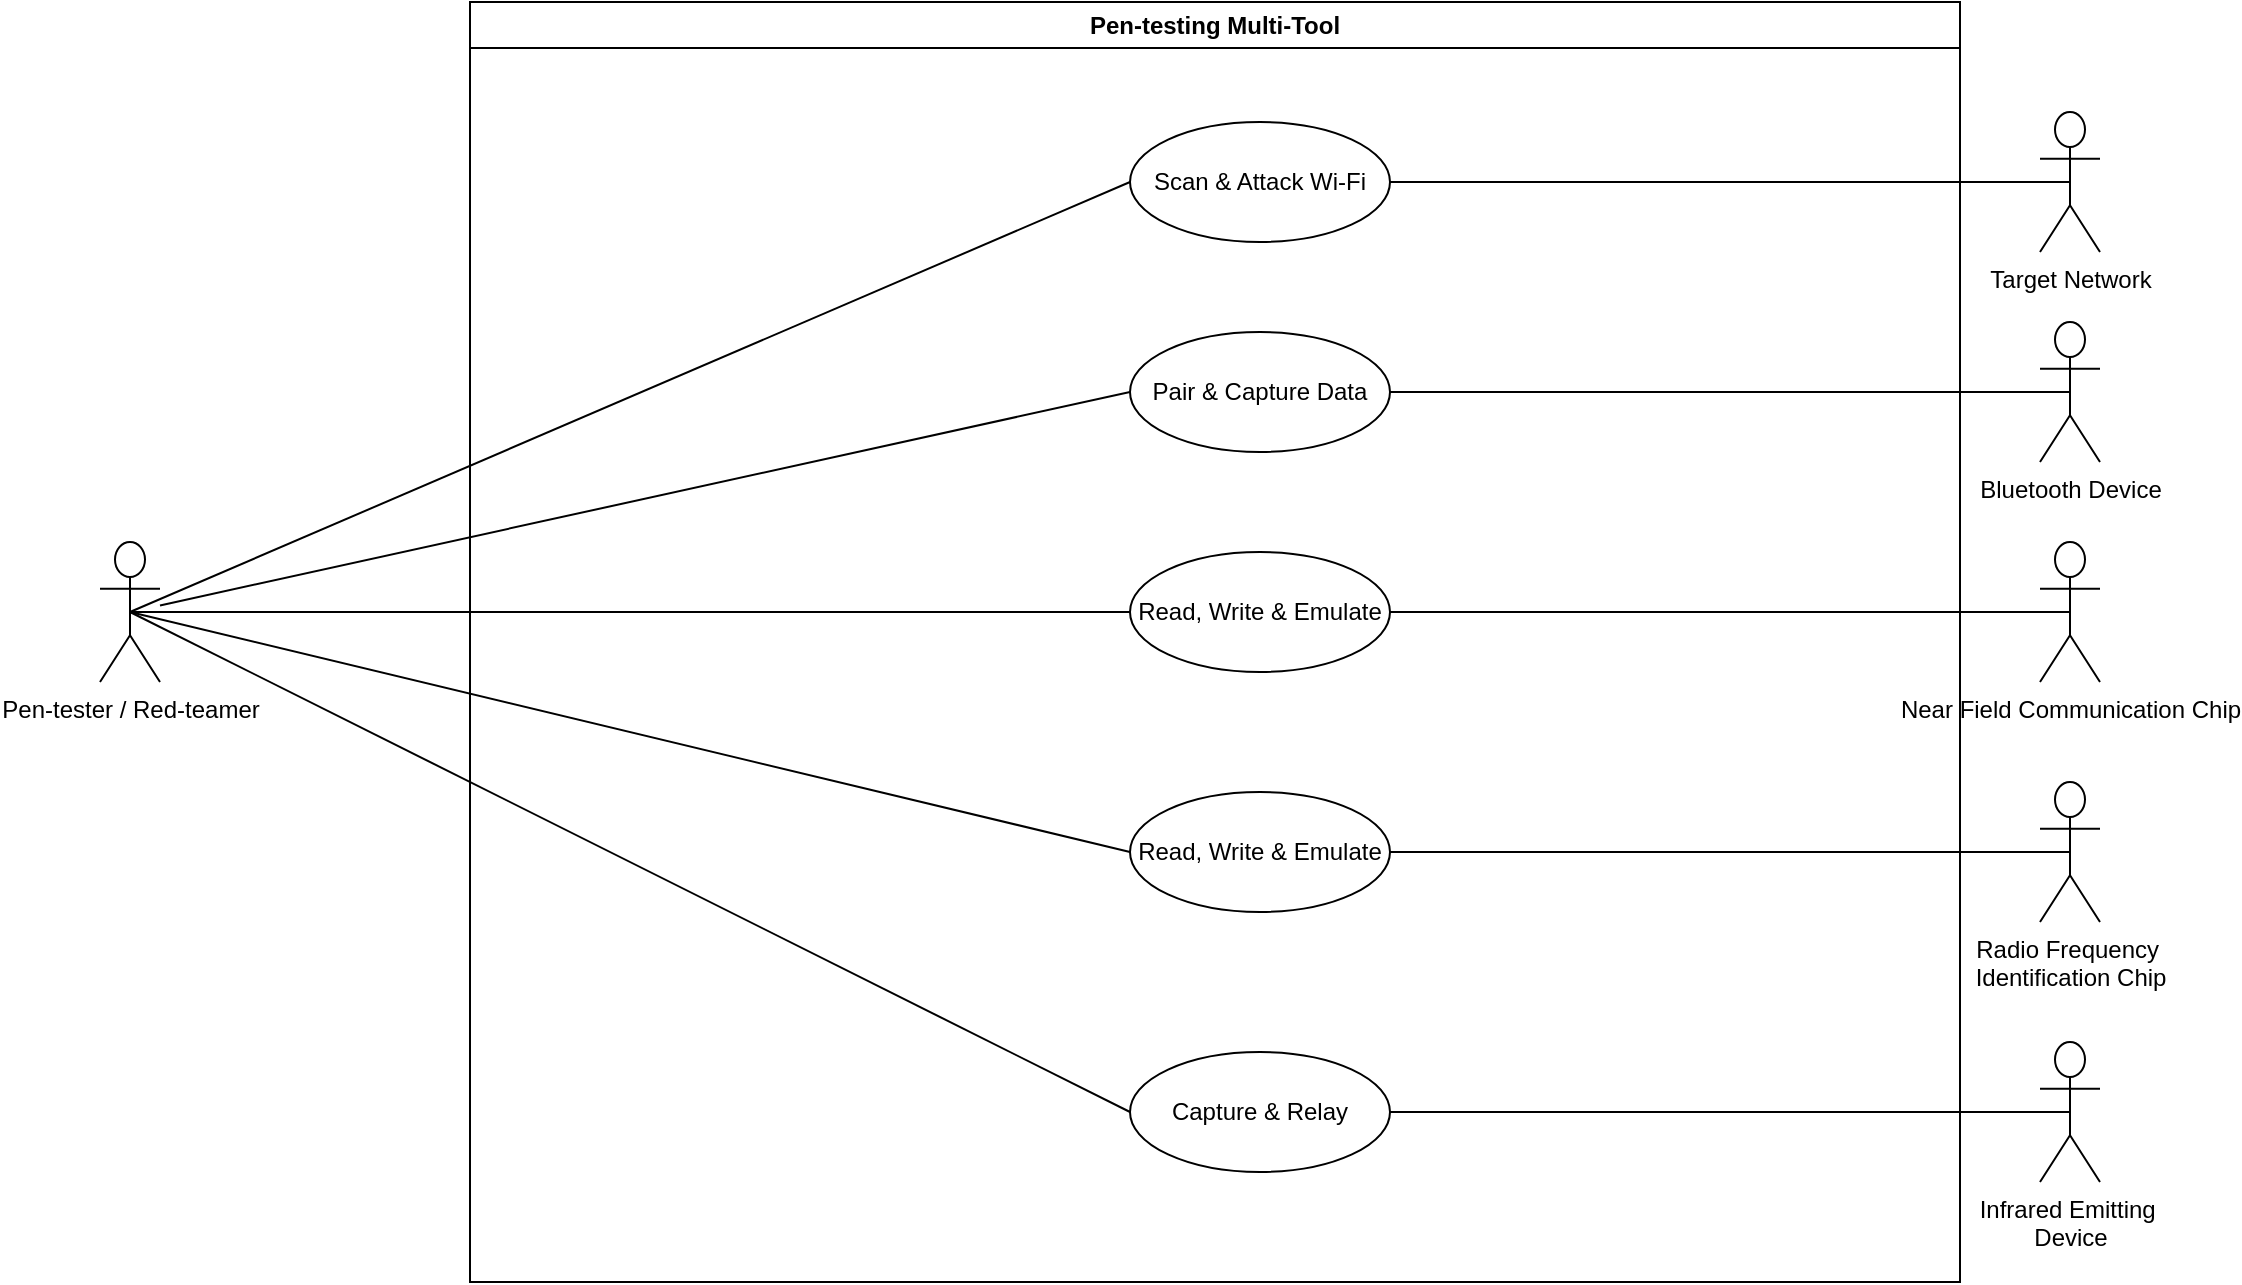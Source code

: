 <mxfile version="24.8.0">
  <diagram name="Page-1" id="7P3Eh6vX80orw_PPyLPd">
    <mxGraphModel dx="1687" dy="887" grid="1" gridSize="10" guides="1" tooltips="1" connect="1" arrows="1" fold="1" page="1" pageScale="1" pageWidth="1169" pageHeight="827" math="0" shadow="0">
      <root>
        <mxCell id="0" />
        <mxCell id="1" parent="0" />
        <mxCell id="RbGLpRVcjz3CA3Kn4k5E-1" value="Pen-tester / Red-teamer" style="shape=umlActor;verticalLabelPosition=bottom;verticalAlign=top;html=1;outlineConnect=0;" vertex="1" parent="1">
          <mxGeometry x="70" y="290" width="30" height="70" as="geometry" />
        </mxCell>
        <mxCell id="RbGLpRVcjz3CA3Kn4k5E-2" value="Pen-testing Multi-Tool" style="swimlane;whiteSpace=wrap;html=1;" vertex="1" parent="1">
          <mxGeometry x="255" y="20" width="745" height="640" as="geometry" />
        </mxCell>
        <mxCell id="RbGLpRVcjz3CA3Kn4k5E-4" value="Scan &amp;amp; Attack Wi-Fi" style="ellipse;whiteSpace=wrap;html=1;" vertex="1" parent="RbGLpRVcjz3CA3Kn4k5E-2">
          <mxGeometry x="330" y="60" width="130" height="60" as="geometry" />
        </mxCell>
        <mxCell id="RbGLpRVcjz3CA3Kn4k5E-15" value="Pair &amp;amp; Capture Data" style="ellipse;whiteSpace=wrap;html=1;" vertex="1" parent="RbGLpRVcjz3CA3Kn4k5E-2">
          <mxGeometry x="330" y="165" width="130" height="60" as="geometry" />
        </mxCell>
        <mxCell id="RbGLpRVcjz3CA3Kn4k5E-25" value="Capture &amp;amp; Relay" style="ellipse;whiteSpace=wrap;html=1;" vertex="1" parent="RbGLpRVcjz3CA3Kn4k5E-2">
          <mxGeometry x="330" y="525" width="130" height="60" as="geometry" />
        </mxCell>
        <mxCell id="RbGLpRVcjz3CA3Kn4k5E-33" value="Read, Write &amp;amp; Emulate" style="ellipse;whiteSpace=wrap;html=1;" vertex="1" parent="RbGLpRVcjz3CA3Kn4k5E-2">
          <mxGeometry x="330" y="395" width="130" height="60" as="geometry" />
        </mxCell>
        <mxCell id="RbGLpRVcjz3CA3Kn4k5E-34" value="Read, Write &amp;amp; Emulate" style="ellipse;whiteSpace=wrap;html=1;" vertex="1" parent="RbGLpRVcjz3CA3Kn4k5E-2">
          <mxGeometry x="330" y="275" width="130" height="60" as="geometry" />
        </mxCell>
        <mxCell id="RbGLpRVcjz3CA3Kn4k5E-3" value="Target Network" style="shape=umlActor;verticalLabelPosition=bottom;verticalAlign=top;html=1;outlineConnect=0;" vertex="1" parent="1">
          <mxGeometry x="1040" y="75" width="30" height="70" as="geometry" />
        </mxCell>
        <mxCell id="RbGLpRVcjz3CA3Kn4k5E-8" value="" style="endArrow=none;html=1;rounded=0;exitX=0.5;exitY=0.5;exitDx=0;exitDy=0;exitPerimeter=0;entryX=0;entryY=0.5;entryDx=0;entryDy=0;" edge="1" parent="1" source="RbGLpRVcjz3CA3Kn4k5E-1" target="RbGLpRVcjz3CA3Kn4k5E-4">
          <mxGeometry width="50" height="50" relative="1" as="geometry">
            <mxPoint x="560" y="350" as="sourcePoint" />
            <mxPoint x="610" y="300" as="targetPoint" />
          </mxGeometry>
        </mxCell>
        <mxCell id="RbGLpRVcjz3CA3Kn4k5E-9" value="" style="endArrow=none;html=1;rounded=0;exitX=1;exitY=0.5;exitDx=0;exitDy=0;entryX=0.5;entryY=0.5;entryDx=0;entryDy=0;entryPerimeter=0;" edge="1" parent="1" source="RbGLpRVcjz3CA3Kn4k5E-4" target="RbGLpRVcjz3CA3Kn4k5E-3">
          <mxGeometry width="50" height="50" relative="1" as="geometry">
            <mxPoint x="560" y="350" as="sourcePoint" />
            <mxPoint x="610" y="300" as="targetPoint" />
          </mxGeometry>
        </mxCell>
        <mxCell id="RbGLpRVcjz3CA3Kn4k5E-16" value="" style="endArrow=none;html=1;rounded=0;entryX=0;entryY=0.5;entryDx=0;entryDy=0;" edge="1" parent="1" source="RbGLpRVcjz3CA3Kn4k5E-1" target="RbGLpRVcjz3CA3Kn4k5E-15">
          <mxGeometry width="50" height="50" relative="1" as="geometry">
            <mxPoint x="560" y="350" as="sourcePoint" />
            <mxPoint x="610" y="300" as="targetPoint" />
          </mxGeometry>
        </mxCell>
        <mxCell id="RbGLpRVcjz3CA3Kn4k5E-26" value="" style="endArrow=none;html=1;rounded=0;entryX=0.5;entryY=0.5;entryDx=0;entryDy=0;entryPerimeter=0;exitX=0;exitY=0.5;exitDx=0;exitDy=0;" edge="1" parent="1" source="RbGLpRVcjz3CA3Kn4k5E-25" target="RbGLpRVcjz3CA3Kn4k5E-1">
          <mxGeometry width="50" height="50" relative="1" as="geometry">
            <mxPoint x="560" y="350" as="sourcePoint" />
            <mxPoint x="610" y="300" as="targetPoint" />
          </mxGeometry>
        </mxCell>
        <mxCell id="RbGLpRVcjz3CA3Kn4k5E-28" value="Bluetooth Device" style="shape=umlActor;verticalLabelPosition=bottom;verticalAlign=top;html=1;outlineConnect=0;" vertex="1" parent="1">
          <mxGeometry x="1040" y="180" width="30" height="70" as="geometry" />
        </mxCell>
        <mxCell id="RbGLpRVcjz3CA3Kn4k5E-29" value="Near Field Communication Chip" style="shape=umlActor;verticalLabelPosition=bottom;verticalAlign=top;html=1;outlineConnect=0;" vertex="1" parent="1">
          <mxGeometry x="1040" y="290" width="30" height="70" as="geometry" />
        </mxCell>
        <mxCell id="RbGLpRVcjz3CA3Kn4k5E-30" value="&lt;div&gt;Radio Frequency&amp;nbsp;&lt;/div&gt;&lt;div&gt;Identification Chip&lt;br&gt;&lt;/div&gt;" style="shape=umlActor;verticalLabelPosition=bottom;verticalAlign=top;html=1;outlineConnect=0;" vertex="1" parent="1">
          <mxGeometry x="1040" y="410" width="30" height="70" as="geometry" />
        </mxCell>
        <mxCell id="RbGLpRVcjz3CA3Kn4k5E-31" value="&lt;div&gt;Infrared Emitting&amp;nbsp;&lt;/div&gt;&lt;div&gt;Device&lt;/div&gt;" style="shape=umlActor;verticalLabelPosition=bottom;verticalAlign=top;html=1;outlineConnect=0;" vertex="1" parent="1">
          <mxGeometry x="1040" y="540" width="30" height="70" as="geometry" />
        </mxCell>
        <mxCell id="RbGLpRVcjz3CA3Kn4k5E-32" value="" style="endArrow=none;html=1;rounded=0;entryX=0.5;entryY=0.5;entryDx=0;entryDy=0;entryPerimeter=0;exitX=1;exitY=0.5;exitDx=0;exitDy=0;" edge="1" parent="1" source="RbGLpRVcjz3CA3Kn4k5E-15" target="RbGLpRVcjz3CA3Kn4k5E-28">
          <mxGeometry width="50" height="50" relative="1" as="geometry">
            <mxPoint x="560" y="350" as="sourcePoint" />
            <mxPoint x="610" y="300" as="targetPoint" />
          </mxGeometry>
        </mxCell>
        <mxCell id="RbGLpRVcjz3CA3Kn4k5E-35" value="" style="endArrow=none;html=1;rounded=0;entryX=0.5;entryY=0.5;entryDx=0;entryDy=0;entryPerimeter=0;exitX=1;exitY=0.5;exitDx=0;exitDy=0;" edge="1" parent="1" source="RbGLpRVcjz3CA3Kn4k5E-34" target="RbGLpRVcjz3CA3Kn4k5E-29">
          <mxGeometry width="50" height="50" relative="1" as="geometry">
            <mxPoint x="560" y="350" as="sourcePoint" />
            <mxPoint x="610" y="300" as="targetPoint" />
          </mxGeometry>
        </mxCell>
        <mxCell id="RbGLpRVcjz3CA3Kn4k5E-36" value="" style="endArrow=none;html=1;rounded=0;entryX=0.5;entryY=0.5;entryDx=0;entryDy=0;entryPerimeter=0;exitX=1;exitY=0.5;exitDx=0;exitDy=0;" edge="1" parent="1" source="RbGLpRVcjz3CA3Kn4k5E-33" target="RbGLpRVcjz3CA3Kn4k5E-30">
          <mxGeometry width="50" height="50" relative="1" as="geometry">
            <mxPoint x="560" y="350" as="sourcePoint" />
            <mxPoint x="610" y="300" as="targetPoint" />
          </mxGeometry>
        </mxCell>
        <mxCell id="RbGLpRVcjz3CA3Kn4k5E-37" value="" style="endArrow=none;html=1;rounded=0;entryX=1;entryY=0.5;entryDx=0;entryDy=0;exitX=0.5;exitY=0.5;exitDx=0;exitDy=0;exitPerimeter=0;" edge="1" parent="1" source="RbGLpRVcjz3CA3Kn4k5E-31" target="RbGLpRVcjz3CA3Kn4k5E-25">
          <mxGeometry width="50" height="50" relative="1" as="geometry">
            <mxPoint x="560" y="350" as="sourcePoint" />
            <mxPoint x="610" y="300" as="targetPoint" />
          </mxGeometry>
        </mxCell>
        <mxCell id="RbGLpRVcjz3CA3Kn4k5E-38" value="" style="endArrow=none;html=1;rounded=0;entryX=0.5;entryY=0.5;entryDx=0;entryDy=0;entryPerimeter=0;exitX=0;exitY=0.5;exitDx=0;exitDy=0;" edge="1" parent="1" source="RbGLpRVcjz3CA3Kn4k5E-34" target="RbGLpRVcjz3CA3Kn4k5E-1">
          <mxGeometry width="50" height="50" relative="1" as="geometry">
            <mxPoint x="560" y="350" as="sourcePoint" />
            <mxPoint x="610" y="300" as="targetPoint" />
          </mxGeometry>
        </mxCell>
        <mxCell id="RbGLpRVcjz3CA3Kn4k5E-39" value="" style="endArrow=none;html=1;rounded=0;entryX=0.5;entryY=0.5;entryDx=0;entryDy=0;entryPerimeter=0;exitX=0;exitY=0.5;exitDx=0;exitDy=0;" edge="1" parent="1" source="RbGLpRVcjz3CA3Kn4k5E-33" target="RbGLpRVcjz3CA3Kn4k5E-1">
          <mxGeometry width="50" height="50" relative="1" as="geometry">
            <mxPoint x="530" y="335" as="sourcePoint" />
            <mxPoint x="95" y="265" as="targetPoint" />
          </mxGeometry>
        </mxCell>
      </root>
    </mxGraphModel>
  </diagram>
</mxfile>
